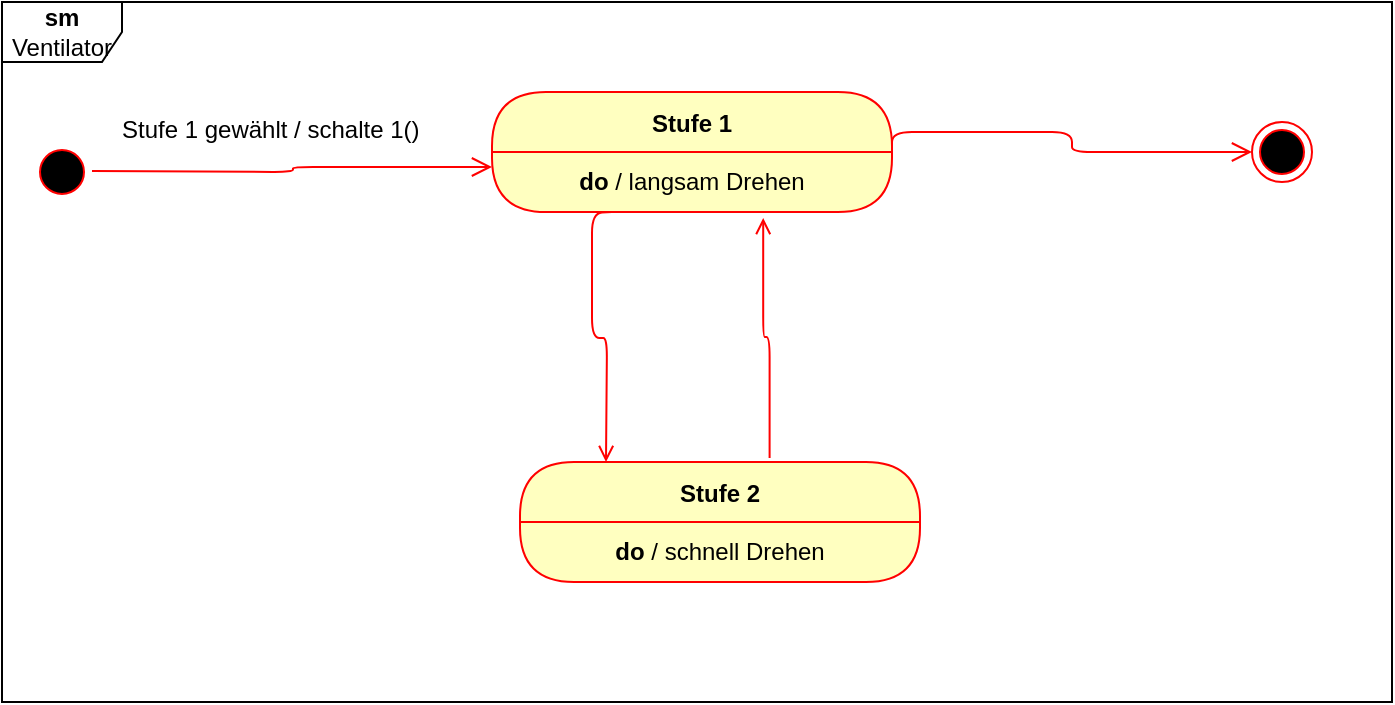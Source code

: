 <mxfile>
    <diagram id="yLwtXLC47c8QXkGIXome" name="to do()">
        <mxGraphModel dx="930" dy="538" grid="1" gridSize="10" guides="1" tooltips="1" connect="1" arrows="1" fold="1" page="1" pageScale="1" pageWidth="827" pageHeight="1169" math="0" shadow="0">
            <root>
                <mxCell id="0"/>
                <mxCell id="1" parent="0"/>
                <mxCell id="2" value="Stufe 1" style="swimlane;fontStyle=1;align=center;verticalAlign=middle;childLayout=stackLayout;horizontal=1;startSize=30;horizontalStack=0;resizeParent=0;resizeLast=1;container=0;fontColor=#000000;collapsible=0;rounded=1;arcSize=30;strokeColor=#ff0000;fillColor=#ffffc0;swimlaneFillColor=#ffffc0;dropTarget=0;" vertex="1" parent="1">
                    <mxGeometry x="300" y="125" width="200" height="60" as="geometry"/>
                </mxCell>
                <mxCell id="3" value="&lt;b&gt;do&lt;/b&gt; / langsam Drehen" style="text;html=1;strokeColor=none;fillColor=none;align=center;verticalAlign=middle;spacingLeft=4;spacingRight=4;whiteSpace=wrap;overflow=hidden;rotatable=0;fontColor=#000000;" vertex="1" parent="2">
                    <mxGeometry y="30" width="200" height="30" as="geometry"/>
                </mxCell>
                <mxCell id="5" value="Stufe 2" style="swimlane;fontStyle=1;align=center;verticalAlign=middle;childLayout=stackLayout;horizontal=1;startSize=30;horizontalStack=0;resizeParent=0;resizeLast=1;container=0;fontColor=#000000;collapsible=0;rounded=1;arcSize=30;strokeColor=#ff0000;fillColor=#ffffc0;swimlaneFillColor=#ffffc0;dropTarget=0;" vertex="1" parent="1">
                    <mxGeometry x="314" y="310" width="200" height="60" as="geometry"/>
                </mxCell>
                <mxCell id="6" value="&lt;b&gt;do&lt;/b&gt; / schnell Drehen" style="text;html=1;strokeColor=none;fillColor=none;align=center;verticalAlign=middle;spacingLeft=4;spacingRight=4;whiteSpace=wrap;overflow=hidden;rotatable=0;fontColor=#000000;" vertex="1" parent="5">
                    <mxGeometry y="30" width="200" height="30" as="geometry"/>
                </mxCell>
                <mxCell id="7" value="" style="ellipse;html=1;shape=endState;fillColor=#000000;strokeColor=#ff0000;" vertex="1" parent="1">
                    <mxGeometry x="680" y="140" width="30" height="30" as="geometry"/>
                </mxCell>
                <mxCell id="8" value="" style="ellipse;html=1;shape=startState;fillColor=#000000;strokeColor=#ff0000;" vertex="1" parent="1">
                    <mxGeometry x="70" y="150" width="30" height="30" as="geometry"/>
                </mxCell>
                <mxCell id="11" value="" style="edgeStyle=orthogonalEdgeStyle;html=1;verticalAlign=bottom;endArrow=open;strokeColor=#ff0000;" edge="1" parent="1">
                    <mxGeometry relative="1" as="geometry">
                        <mxPoint x="357" y="310" as="targetPoint"/>
                        <mxPoint x="360" y="185" as="sourcePoint"/>
                    </mxGeometry>
                </mxCell>
                <mxCell id="13" value="" style="edgeStyle=orthogonalEdgeStyle;html=1;verticalAlign=bottom;endArrow=open;endSize=8;strokeColor=#ff0000;entryX=0;entryY=0.5;entryDx=0;entryDy=0;exitX=1;exitY=0;exitDx=0;exitDy=0;" edge="1" parent="1" source="3" target="7">
                    <mxGeometry relative="1" as="geometry">
                        <mxPoint x="310" y="172.5" as="targetPoint"/>
                        <mxPoint x="80" y="250" as="sourcePoint"/>
                    </mxGeometry>
                </mxCell>
                <mxCell id="23" value="" style="edgeStyle=orthogonalEdgeStyle;html=1;align=left;verticalAlign=bottom;endArrow=open;endSize=8;strokeColor=#ff0000;entryX=0;entryY=0.25;entryDx=0;entryDy=0;" edge="1" parent="1" target="3">
                    <mxGeometry x="-1" relative="1" as="geometry">
                        <mxPoint x="200" y="164.5" as="targetPoint"/>
                        <mxPoint x="100" y="164.5" as="sourcePoint"/>
                    </mxGeometry>
                </mxCell>
                <mxCell id="25" value="" style="edgeStyle=orthogonalEdgeStyle;html=1;verticalAlign=bottom;endArrow=open;strokeColor=#ff0000;exitX=0.624;exitY=-0.033;exitDx=0;exitDy=0;exitPerimeter=0;entryX=0.678;entryY=1.1;entryDx=0;entryDy=0;entryPerimeter=0;" edge="1" parent="1" source="5" target="3">
                    <mxGeometry relative="1" as="geometry">
                        <mxPoint x="460" y="230" as="targetPoint"/>
                        <mxPoint x="370" y="195" as="sourcePoint"/>
                    </mxGeometry>
                </mxCell>
                <mxCell id="26" value="&lt;h1&gt;&lt;span style=&quot;font-size: 12px ; font-weight: normal&quot;&gt;Stufe 1 gewählt / schalte 1()&lt;br&gt;&lt;/span&gt;&lt;/h1&gt;" style="text;html=1;strokeColor=none;fillColor=none;spacing=5;spacingTop=-20;whiteSpace=wrap;overflow=hidden;rounded=0;" vertex="1" parent="1">
                    <mxGeometry x="110" y="120" width="190" height="40" as="geometry"/>
                </mxCell>
                <mxCell id="27" value="&lt;b&gt;sm &lt;/b&gt;Ventilator" style="shape=umlFrame;whiteSpace=wrap;html=1;" vertex="1" parent="1">
                    <mxGeometry x="55" y="80" width="695" height="350" as="geometry"/>
                </mxCell>
            </root>
        </mxGraphModel>
    </diagram>
</mxfile>